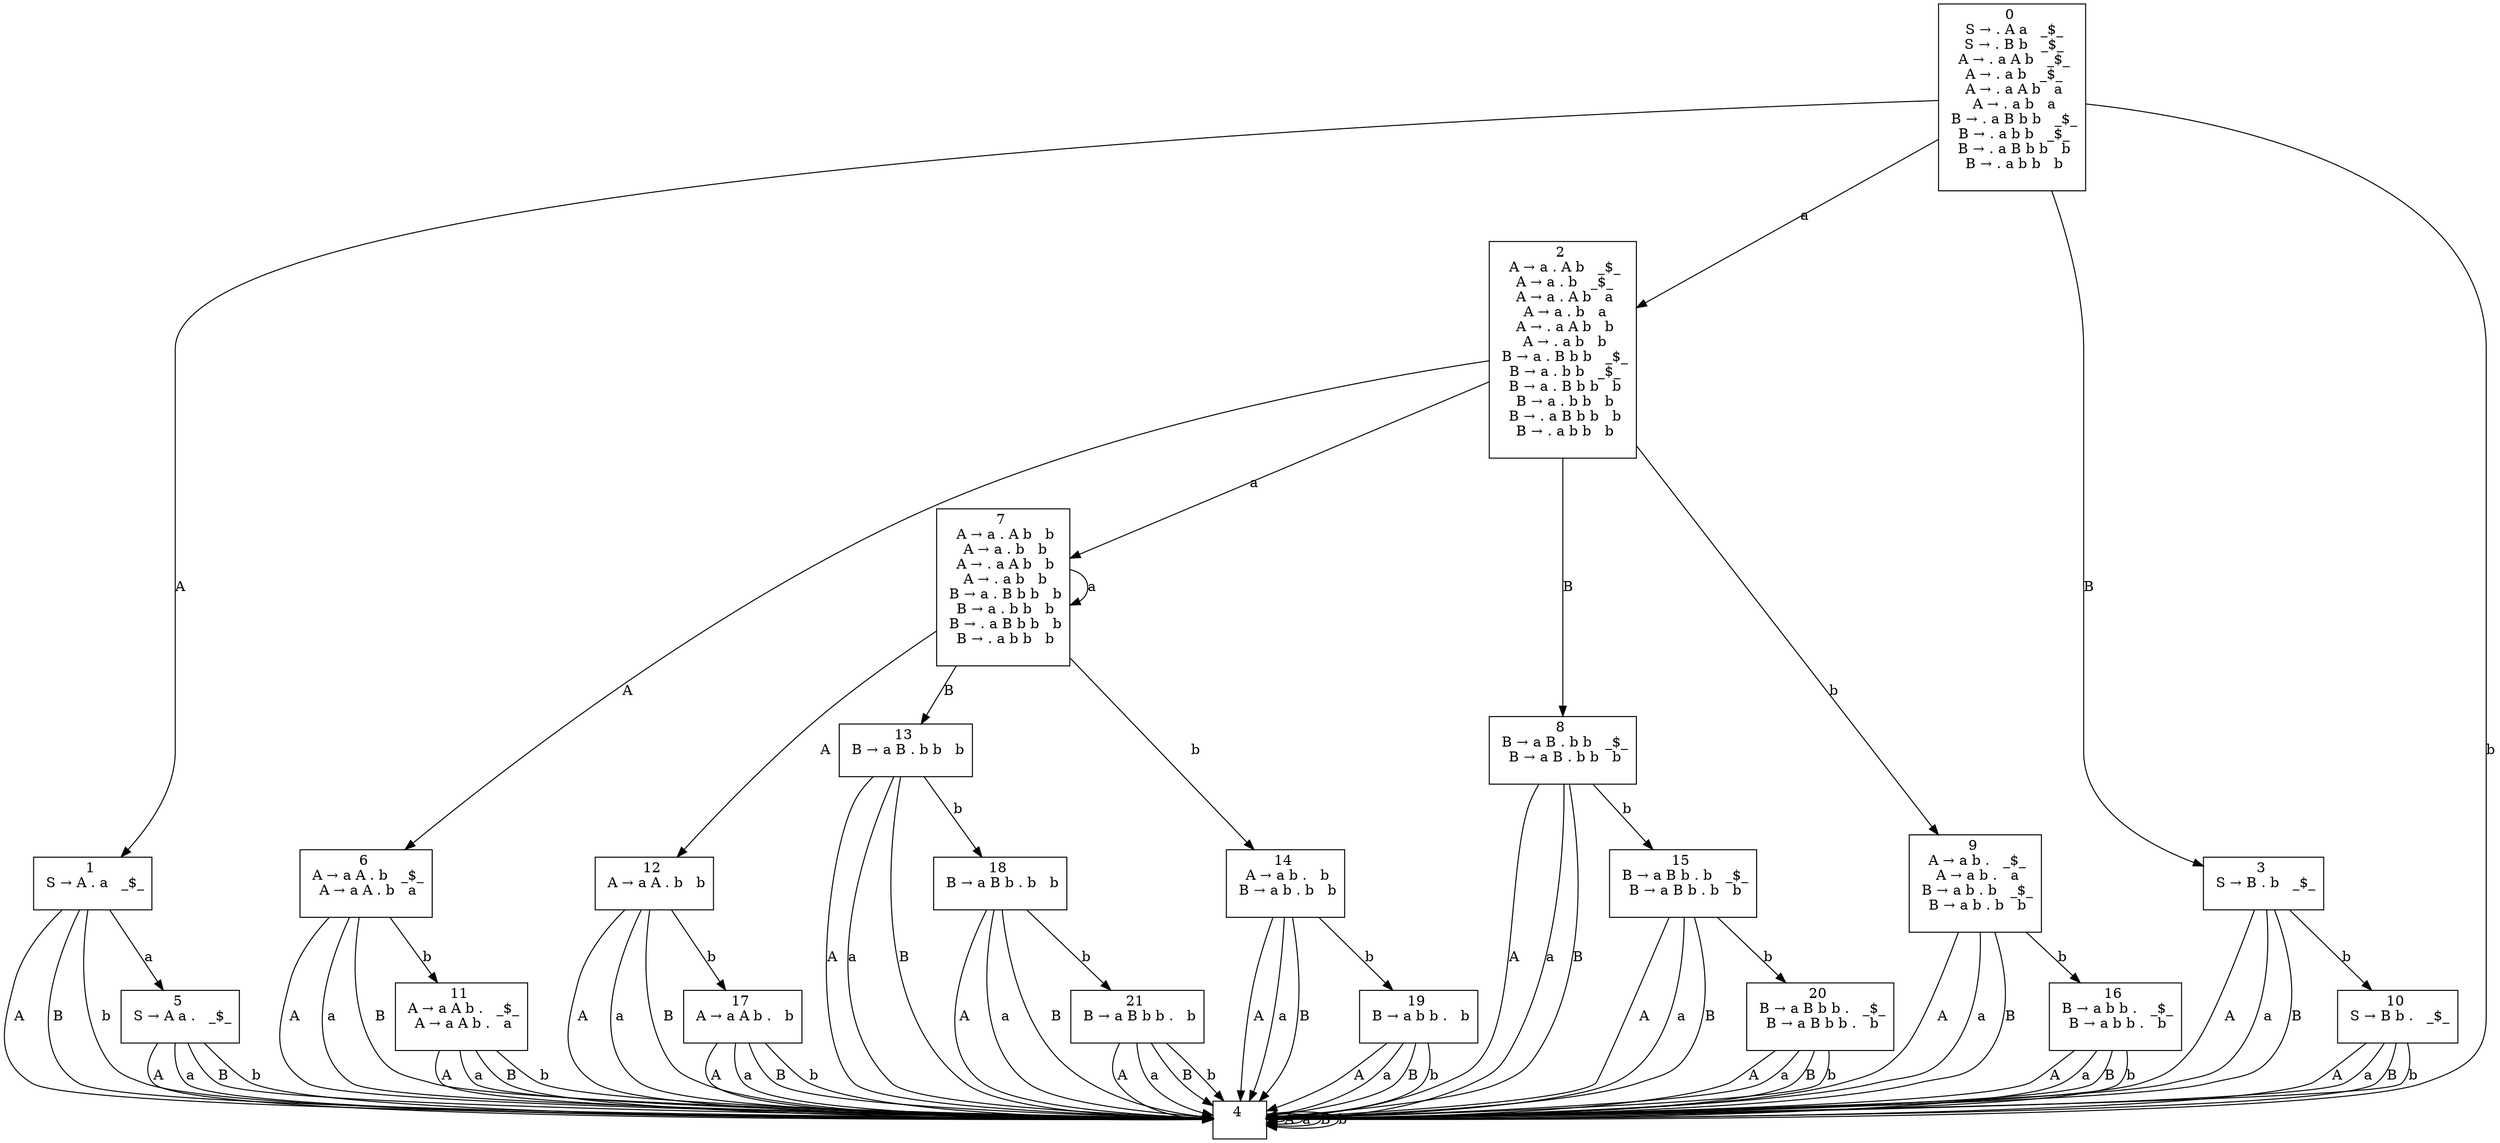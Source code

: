 digraph G {
0 [minlen=10 dir=back shape=box label=<0 <BR></BR> 
S → . A a   _$_<BR></BR> 
S → . B b   _$_<BR></BR> 
A → . a A b   _$_<BR></BR> 
A → . a b   _$_<BR></BR> 
A → . a A b   a<BR></BR> 
A → . a b   a<BR></BR> 
B → . a B b b   _$_<BR></BR> 
B → . a b b   _$_<BR></BR> 
B → . a B b b   b<BR></BR> 
B → . a b b   b<BR></BR> 
>];
1 [minlen=10 dir=back shape=box label=<1 <BR></BR> 
S → A . a   _$_<BR></BR> 
>];
2 [minlen=10 dir=back shape=box label=<2 <BR></BR> 
A → a . A b   _$_<BR></BR> 
A → a . b   _$_<BR></BR> 
A → a . A b   a<BR></BR> 
A → a . b   a<BR></BR> 
A → . a A b   b<BR></BR> 
A → . a b   b<BR></BR> 
B → a . B b b   _$_<BR></BR> 
B → a . b b   _$_<BR></BR> 
B → a . B b b   b<BR></BR> 
B → a . b b   b<BR></BR> 
B → . a B b b   b<BR></BR> 
B → . a b b   b<BR></BR> 
>];
3 [minlen=10 dir=back shape=box label=<3 <BR></BR> 
S → B . b   _$_<BR></BR> 
>];
4 [minlen=10 dir=back shape=box label=<4 <BR></BR> 
>];
5 [minlen=10 dir=back shape=box label=<5 <BR></BR> 
S → A a .   _$_<BR></BR> 
>];
6 [minlen=10 dir=back shape=box label=<6 <BR></BR> 
A → a A . b   _$_<BR></BR> 
A → a A . b   a<BR></BR> 
>];
7 [minlen=10 dir=back shape=box label=<7 <BR></BR> 
A → a . A b   b<BR></BR> 
A → a . b   b<BR></BR> 
A → . a A b   b<BR></BR> 
A → . a b   b<BR></BR> 
B → a . B b b   b<BR></BR> 
B → a . b b   b<BR></BR> 
B → . a B b b   b<BR></BR> 
B → . a b b   b<BR></BR> 
>];
8 [minlen=10 dir=back shape=box label=<8 <BR></BR> 
B → a B . b b   _$_<BR></BR> 
B → a B . b b   b<BR></BR> 
>];
9 [minlen=10 dir=back shape=box label=<9 <BR></BR> 
A → a b .   _$_<BR></BR> 
A → a b .   a<BR></BR> 
B → a b . b   _$_<BR></BR> 
B → a b . b   b<BR></BR> 
>];
10 [minlen=10 dir=back shape=box label=<10 <BR></BR> 
S → B b .   _$_<BR></BR> 
>];
11 [minlen=10 dir=back shape=box label=<11 <BR></BR> 
A → a A b .   _$_<BR></BR> 
A → a A b .   a<BR></BR> 
>];
12 [minlen=10 dir=back shape=box label=<12 <BR></BR> 
A → a A . b   b<BR></BR> 
>];
13 [minlen=10 dir=back shape=box label=<13 <BR></BR> 
B → a B . b b   b<BR></BR> 
>];
14 [minlen=10 dir=back shape=box label=<14 <BR></BR> 
A → a b .   b<BR></BR> 
B → a b . b   b<BR></BR> 
>];
15 [minlen=10 dir=back shape=box label=<15 <BR></BR> 
B → a B b . b   _$_<BR></BR> 
B → a B b . b   b<BR></BR> 
>];
16 [minlen=10 dir=back shape=box label=<16 <BR></BR> 
B → a b b .   _$_<BR></BR> 
B → a b b .   b<BR></BR> 
>];
17 [minlen=10 dir=back shape=box label=<17 <BR></BR> 
A → a A b .   b<BR></BR> 
>];
18 [minlen=10 dir=back shape=box label=<18 <BR></BR> 
B → a B b . b   b<BR></BR> 
>];
19 [minlen=10 dir=back shape=box label=<19 <BR></BR> 
B → a b b .   b<BR></BR> 
>];
20 [minlen=10 dir=back shape=box label=<20 <BR></BR> 
B → a B b b .   _$_<BR></BR> 
B → a B b b .   b<BR></BR> 
>];
21 [minlen=10 dir=back shape=box label=<21 <BR></BR> 
B → a B b b .   b<BR></BR> 
>];
0 -> 1 [label="A"];
0 -> 2 [label="a"];
0 -> 3 [label="B"];
0 -> 4 [label="b"];
1 -> 4 [label="A"];
1 -> 5 [label="a"];
1 -> 4 [label="B"];
1 -> 4 [label="b"];
2 -> 6 [label="A"];
2 -> 7 [label="a"];
2 -> 8 [label="B"];
2 -> 9 [label="b"];
3 -> 4 [label="A"];
3 -> 4 [label="a"];
3 -> 4 [label="B"];
3 -> 10 [label="b"];
4 -> 4 [label="A"];
4 -> 4 [label="a"];
4 -> 4 [label="B"];
4 -> 4 [label="b"];
5 -> 4 [label="A"];
5 -> 4 [label="a"];
5 -> 4 [label="B"];
5 -> 4 [label="b"];
6 -> 4 [label="A"];
6 -> 4 [label="a"];
6 -> 4 [label="B"];
6 -> 11 [label="b"];
7 -> 12 [label="A"];
7 -> 7 [label="a"];
7 -> 13 [label="B"];
7 -> 14 [label="b"];
8 -> 4 [label="A"];
8 -> 4 [label="a"];
8 -> 4 [label="B"];
8 -> 15 [label="b"];
9 -> 4 [label="A"];
9 -> 4 [label="a"];
9 -> 4 [label="B"];
9 -> 16 [label="b"];
10 -> 4 [label="A"];
10 -> 4 [label="a"];
10 -> 4 [label="B"];
10 -> 4 [label="b"];
11 -> 4 [label="A"];
11 -> 4 [label="a"];
11 -> 4 [label="B"];
11 -> 4 [label="b"];
12 -> 4 [label="A"];
12 -> 4 [label="a"];
12 -> 4 [label="B"];
12 -> 17 [label="b"];
13 -> 4 [label="A"];
13 -> 4 [label="a"];
13 -> 4 [label="B"];
13 -> 18 [label="b"];
14 -> 4 [label="A"];
14 -> 4 [label="a"];
14 -> 4 [label="B"];
14 -> 19 [label="b"];
15 -> 4 [label="A"];
15 -> 4 [label="a"];
15 -> 4 [label="B"];
15 -> 20 [label="b"];
16 -> 4 [label="A"];
16 -> 4 [label="a"];
16 -> 4 [label="B"];
16 -> 4 [label="b"];
17 -> 4 [label="A"];
17 -> 4 [label="a"];
17 -> 4 [label="B"];
17 -> 4 [label="b"];
18 -> 4 [label="A"];
18 -> 4 [label="a"];
18 -> 4 [label="B"];
18 -> 21 [label="b"];
19 -> 4 [label="A"];
19 -> 4 [label="a"];
19 -> 4 [label="B"];
19 -> 4 [label="b"];
20 -> 4 [label="A"];
20 -> 4 [label="a"];
20 -> 4 [label="B"];
20 -> 4 [label="b"];
21 -> 4 [label="A"];
21 -> 4 [label="a"];
21 -> 4 [label="B"];
21 -> 4 [label="b"];
}
